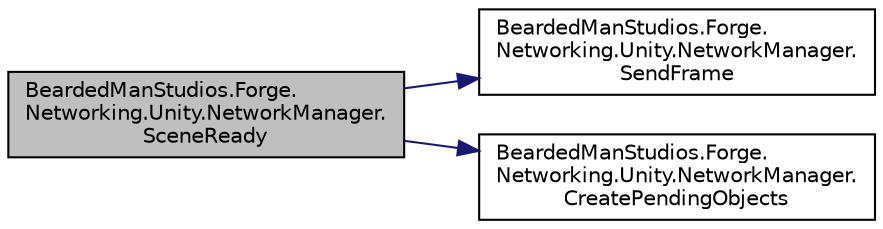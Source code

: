 digraph "BeardedManStudios.Forge.Networking.Unity.NetworkManager.SceneReady"
{
 // LATEX_PDF_SIZE
  edge [fontname="Helvetica",fontsize="10",labelfontname="Helvetica",labelfontsize="10"];
  node [fontname="Helvetica",fontsize="10",shape=record];
  rankdir="LR";
  Node275 [label="BeardedManStudios.Forge.\lNetworking.Unity.NetworkManager.\lSceneReady",height=0.2,width=0.4,color="black", fillcolor="grey75", style="filled", fontcolor="black",tooltip=" "];
  Node275 -> Node276 [color="midnightblue",fontsize="10",style="solid",fontname="Helvetica"];
  Node276 [label="BeardedManStudios.Forge.\lNetworking.Unity.NetworkManager.\lSendFrame",height=0.2,width=0.4,color="black", fillcolor="white", style="filled",URL="$class_bearded_man_studios_1_1_forge_1_1_networking_1_1_unity_1_1_network_manager.html#ae69882559d100673bd0934cdab530ff3",tooltip="A wrapper around the various raw send methods for the client and server types"];
  Node275 -> Node277 [color="midnightblue",fontsize="10",style="solid",fontname="Helvetica"];
  Node277 [label="BeardedManStudios.Forge.\lNetworking.Unity.NetworkManager.\lCreatePendingObjects",height=0.2,width=0.4,color="black", fillcolor="white", style="filled",URL="$class_bearded_man_studios_1_1_forge_1_1_networking_1_1_unity_1_1_network_manager.html#ad119f6f9622a59e6ffd8f7a40d21f718",tooltip=" "];
}
